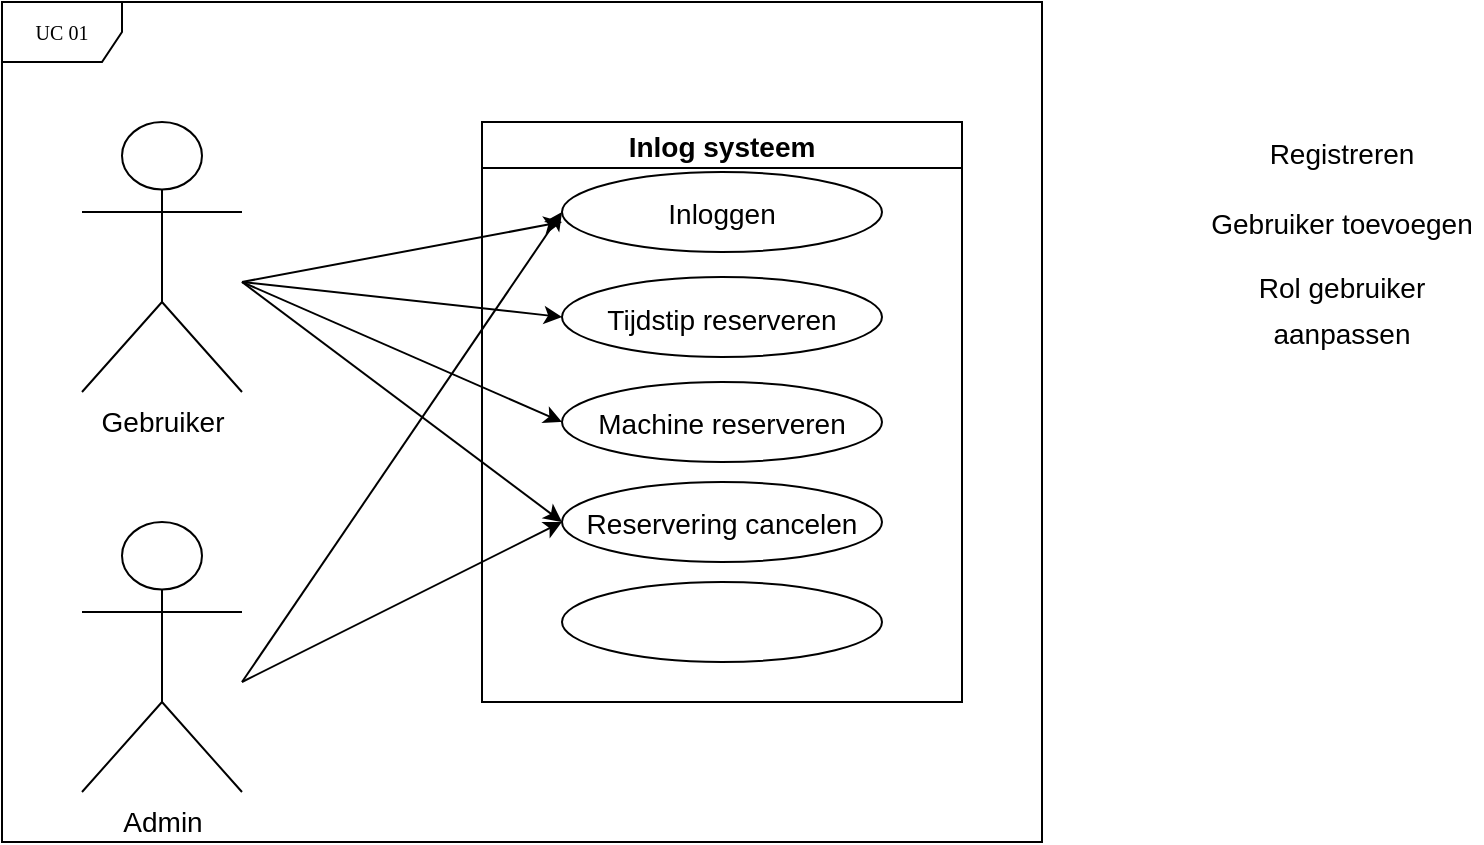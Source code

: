 <mxfile version="16.5.3" type="device"><diagram name="Page-1" id="c4acf3e9-155e-7222-9cf6-157b1a14988f"><mxGraphModel dx="1038" dy="583" grid="1" gridSize="10" guides="1" tooltips="1" connect="1" arrows="1" fold="1" page="1" pageScale="1" pageWidth="850" pageHeight="1100" background="none" math="0" shadow="0"><root><mxCell id="0"/><mxCell id="1" parent="0"/><mxCell id="17acba5748e5396b-1" value="UC 01" style="shape=umlFrame;whiteSpace=wrap;html=1;rounded=0;shadow=0;comic=0;labelBackgroundColor=none;strokeWidth=1;fontFamily=Verdana;fontSize=10;align=center;" parent="1" vertex="1"><mxGeometry x="40" y="20" width="520" height="420" as="geometry"/></mxCell><mxCell id="vP5KQQVypekECooDQKsb-13" value="Gebruiker" style="shape=umlActor;verticalLabelPosition=bottom;verticalAlign=top;html=1;outlineConnect=0;fontSize=14;" parent="1" vertex="1"><mxGeometry x="80" y="80" width="80" height="135" as="geometry"/></mxCell><mxCell id="vP5KQQVypekECooDQKsb-14" value="Admin" style="shape=umlActor;verticalLabelPosition=bottom;verticalAlign=top;html=1;outlineConnect=0;fontSize=14;" parent="1" vertex="1"><mxGeometry x="80" y="280" width="80" height="135" as="geometry"/></mxCell><mxCell id="vP5KQQVypekECooDQKsb-15" value="Inlog systeem" style="swimlane;fontSize=14;" parent="1" vertex="1"><mxGeometry x="280" y="80" width="240" height="290" as="geometry"><mxRectangle x="280" y="80" width="130" height="23" as="alternateBounds"/></mxGeometry></mxCell><mxCell id="vP5KQQVypekECooDQKsb-1" value="" style="ellipse;whiteSpace=wrap;html=1;" parent="vP5KQQVypekECooDQKsb-15" vertex="1"><mxGeometry x="40" y="25" width="160" height="40" as="geometry"/></mxCell><mxCell id="vP5KQQVypekECooDQKsb-4" value="" style="ellipse;whiteSpace=wrap;html=1;" parent="vP5KQQVypekECooDQKsb-15" vertex="1"><mxGeometry x="40" y="77.5" width="160" height="40" as="geometry"/></mxCell><mxCell id="vP5KQQVypekECooDQKsb-6" value="" style="ellipse;whiteSpace=wrap;html=1;" parent="vP5KQQVypekECooDQKsb-15" vertex="1"><mxGeometry x="40" y="130" width="160" height="40" as="geometry"/></mxCell><mxCell id="vP5KQQVypekECooDQKsb-20" value="&lt;font style=&quot;font-size: 14px&quot;&gt;Inloggen&lt;/font&gt;" style="text;html=1;strokeColor=none;fillColor=none;align=center;verticalAlign=middle;whiteSpace=wrap;rounded=0;fontSize=19;" parent="vP5KQQVypekECooDQKsb-15" vertex="1"><mxGeometry x="50" y="30" width="140" height="30" as="geometry"/></mxCell><mxCell id="vP5KQQVypekECooDQKsb-10" value="" style="ellipse;whiteSpace=wrap;html=1;" parent="vP5KQQVypekECooDQKsb-15" vertex="1"><mxGeometry x="40" y="230" width="160" height="40" as="geometry"/></mxCell><mxCell id="vP5KQQVypekECooDQKsb-26" value="" style="ellipse;whiteSpace=wrap;html=1;" parent="vP5KQQVypekECooDQKsb-15" vertex="1"><mxGeometry x="40" y="180" width="160" height="40" as="geometry"/></mxCell><mxCell id="aG3Bw0ujYICGAJlph6N1-1" value="&lt;font style=&quot;font-size: 14px&quot;&gt;Tijdstip reserveren&lt;/font&gt;" style="text;html=1;strokeColor=none;fillColor=none;align=center;verticalAlign=middle;whiteSpace=wrap;rounded=0;fontSize=19;" vertex="1" parent="vP5KQQVypekECooDQKsb-15"><mxGeometry x="50" y="82.5" width="140" height="30" as="geometry"/></mxCell><mxCell id="aG3Bw0ujYICGAJlph6N1-2" value="&lt;font style=&quot;font-size: 14px&quot;&gt;Machine reserveren&lt;/font&gt;" style="text;html=1;strokeColor=none;fillColor=none;align=center;verticalAlign=middle;whiteSpace=wrap;rounded=0;fontSize=19;" vertex="1" parent="vP5KQQVypekECooDQKsb-15"><mxGeometry x="50" y="135" width="140" height="30" as="geometry"/></mxCell><mxCell id="aG3Bw0ujYICGAJlph6N1-3" value="&lt;font style=&quot;font-size: 14px&quot;&gt;Reservering cancelen&lt;/font&gt;" style="text;html=1;strokeColor=none;fillColor=none;align=center;verticalAlign=middle;whiteSpace=wrap;rounded=0;fontSize=19;" vertex="1" parent="vP5KQQVypekECooDQKsb-15"><mxGeometry x="50" y="185" width="140" height="30" as="geometry"/></mxCell><mxCell id="vP5KQQVypekECooDQKsb-34" value="" style="endArrow=classic;html=1;rounded=0;fontSize=14;entryX=0;entryY=0.5;entryDx=0;entryDy=0;" parent="1" target="vP5KQQVypekECooDQKsb-26" edge="1"><mxGeometry width="50" height="50" relative="1" as="geometry"><mxPoint x="160" y="360" as="sourcePoint"/><mxPoint x="330" y="340" as="targetPoint"/></mxGeometry></mxCell><mxCell id="vP5KQQVypekECooDQKsb-36" value="" style="endArrow=classic;html=1;rounded=0;fontSize=14;entryX=0;entryY=0.5;entryDx=0;entryDy=0;" parent="1" target="vP5KQQVypekECooDQKsb-1" edge="1"><mxGeometry width="50" height="50" relative="1" as="geometry"><mxPoint x="160" y="360" as="sourcePoint"/><mxPoint x="350" y="360" as="targetPoint"/></mxGeometry></mxCell><mxCell id="vP5KQQVypekECooDQKsb-38" value="" style="endArrow=classic;html=1;rounded=0;fontSize=14;entryX=0;entryY=0.5;entryDx=0;entryDy=0;" parent="1" target="vP5KQQVypekECooDQKsb-4" edge="1"><mxGeometry width="50" height="50" relative="1" as="geometry"><mxPoint x="160" y="160" as="sourcePoint"/><mxPoint x="330" y="340" as="targetPoint"/></mxGeometry></mxCell><mxCell id="vP5KQQVypekECooDQKsb-39" value="" style="endArrow=classic;html=1;rounded=0;fontSize=14;entryX=0;entryY=0.5;entryDx=0;entryDy=0;" parent="1" target="vP5KQQVypekECooDQKsb-6" edge="1"><mxGeometry width="50" height="50" relative="1" as="geometry"><mxPoint x="160" y="160" as="sourcePoint"/><mxPoint x="340" y="350" as="targetPoint"/></mxGeometry></mxCell><mxCell id="vP5KQQVypekECooDQKsb-19" value="&lt;font style=&quot;font-size: 14px&quot;&gt;Registreren&lt;/font&gt;" style="text;html=1;strokeColor=none;fillColor=none;align=center;verticalAlign=middle;whiteSpace=wrap;rounded=0;fontSize=19;" parent="1" vertex="1"><mxGeometry x="640" y="80" width="140" height="30" as="geometry"/></mxCell><mxCell id="vP5KQQVypekECooDQKsb-25" value="&lt;span style=&quot;font-size: 14px&quot;&gt;Gebruiker toevoegen&lt;/span&gt;" style="text;html=1;strokeColor=none;fillColor=none;align=center;verticalAlign=middle;whiteSpace=wrap;rounded=0;fontSize=19;" parent="1" vertex="1"><mxGeometry x="640" y="115" width="140" height="30" as="geometry"/></mxCell><mxCell id="vP5KQQVypekECooDQKsb-22" value="&lt;span style=&quot;font-size: 14px&quot;&gt;Rol gebruiker aanpassen&lt;/span&gt;" style="text;html=1;strokeColor=none;fillColor=none;align=center;verticalAlign=middle;whiteSpace=wrap;rounded=0;fontSize=19;" parent="1" vertex="1"><mxGeometry x="640" y="157.5" width="140" height="30" as="geometry"/></mxCell><mxCell id="aG3Bw0ujYICGAJlph6N1-4" value="" style="endArrow=classic;html=1;rounded=0;fontSize=14;" edge="1" parent="1"><mxGeometry width="50" height="50" relative="1" as="geometry"><mxPoint x="160" y="160" as="sourcePoint"/><mxPoint x="320" y="130" as="targetPoint"/></mxGeometry></mxCell><mxCell id="aG3Bw0ujYICGAJlph6N1-5" value="" style="endArrow=classic;html=1;rounded=0;fontSize=14;entryX=0;entryY=0.5;entryDx=0;entryDy=0;" edge="1" parent="1" target="vP5KQQVypekECooDQKsb-26"><mxGeometry width="50" height="50" relative="1" as="geometry"><mxPoint x="160" y="160" as="sourcePoint"/><mxPoint x="330" y="240" as="targetPoint"/></mxGeometry></mxCell></root></mxGraphModel></diagram></mxfile>